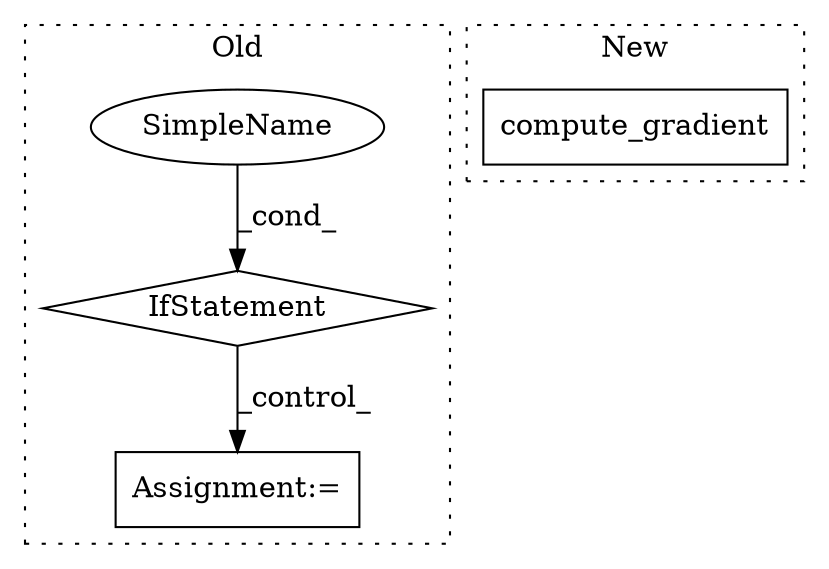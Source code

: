 digraph G {
subgraph cluster0 {
1 [label="IfStatement" a="25" s="5445,5463" l="4,2" shape="diamond"];
3 [label="SimpleName" a="42" s="" l="" shape="ellipse"];
4 [label="Assignment:=" a="7" s="5588" l="1" shape="box"];
label = "Old";
style="dotted";
}
subgraph cluster1 {
2 [label="compute_gradient" a="32" s="4520,4561" l="17,1" shape="box"];
label = "New";
style="dotted";
}
1 -> 4 [label="_control_"];
3 -> 1 [label="_cond_"];
}